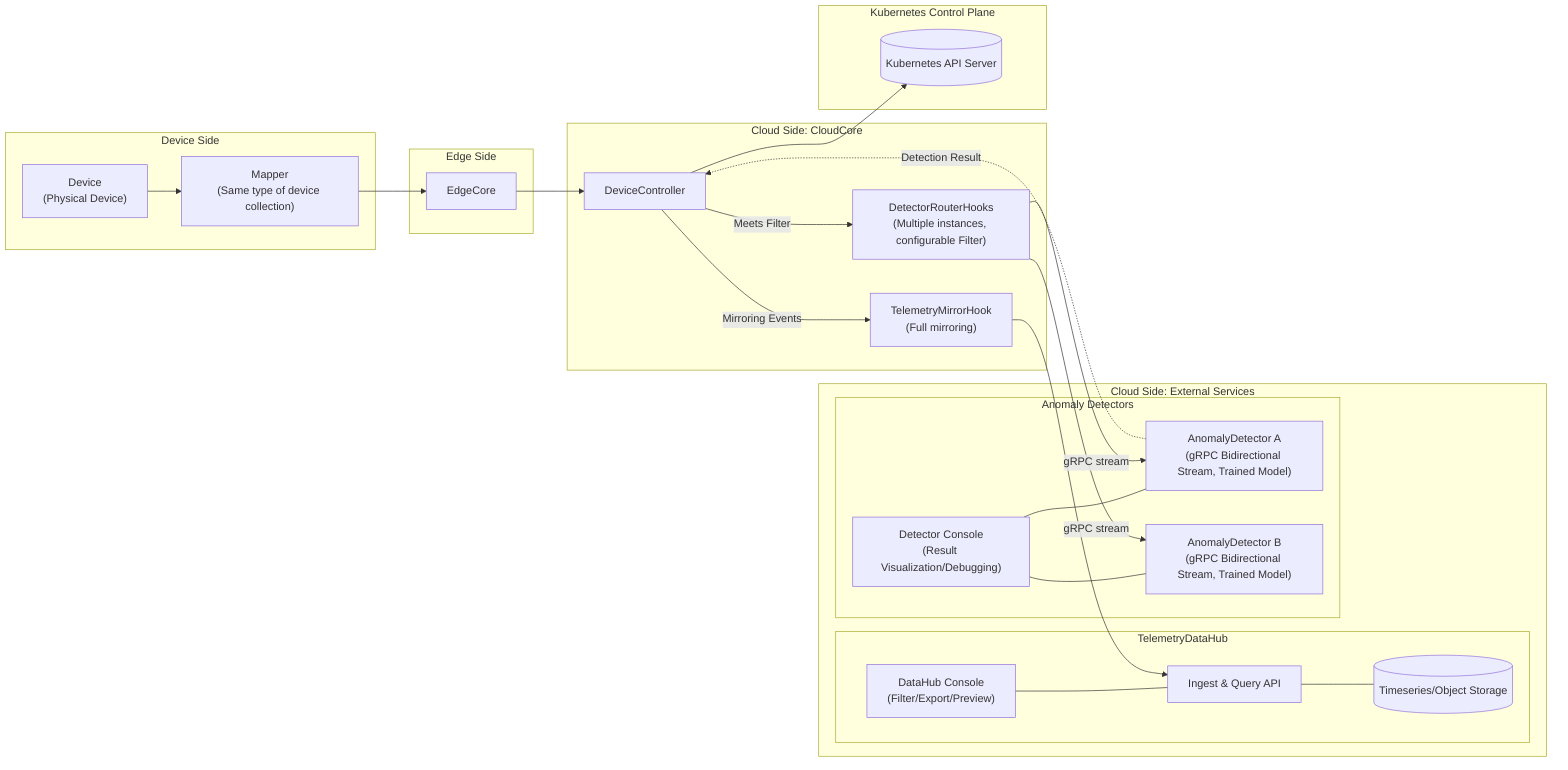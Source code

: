 flowchart LR
    %% System Component Architecture
    %% Layers: Device Side -> Edge Side -> Cloud Side (CloudCore/External Services) -> Storage/Visualization/Alarms

    subgraph DeviceSide["Device Side"]
      Dev["Device<br/>(Physical Device)"];
      Map["Mapper<br/>(Same type of device collection)"];
      Dev --> Map;
    end

    subgraph EdgeSide["Edge Side"]
      Edge["EdgeCore"];
    end

    subgraph CloudCore["Cloud Side: CloudCore"]
      DC["DeviceController"];
      TMH["TelemetryMirrorHook<br/>(Full mirroring)"];
      DRH["DetectorRouterHooks<br/>(Multiple instances, configurable Filter)"];
      DC -- "Mirroring Events" --> TMH;
      DC -- "Meets Filter" --> DRH;
    end

    subgraph External["Cloud Side: External Services"]
      subgraph DataHub["TelemetryDataHub"]
        TDH["Ingest & Query API"];
        Store[("Timeseries/Object Storage")];
        Console["DataHub Console<br/>(Filter/Export/Preview)"];
        TDH --- Store;
        Console --- TDH;
      end

      subgraph Detectors["Anomaly Detectors"]
        AD1["AnomalyDetector A<br/>(gRPC Bidirectional Stream, Trained Model)"];
        AD2["AnomalyDetector B<br/>(gRPC Bidirectional Stream, Trained Model)"];
        DConsole["Detector Console<br/>(Result Visualization/Debugging)"];
        DConsole --- AD1;
        DConsole --- AD2;
      end
    end

    subgraph K8sAPI["Kubernetes Control Plane"]
      APIServer[("Kubernetes API Server")];
    end

    %% Main Reporting Link
    Map --> Edge --> DC --> APIServer;

    TMH --> TDH;

    %% Route to Detectors
    DRH -- "gRPC stream" --> AD1;
    DRH -- "gRPC stream" --> AD2;

    %% Detection Result Write-back and Alarming
    AD1 -. "Detection Result" .-> DC;
    %% AD2 -- "Detection Result" --> DC;